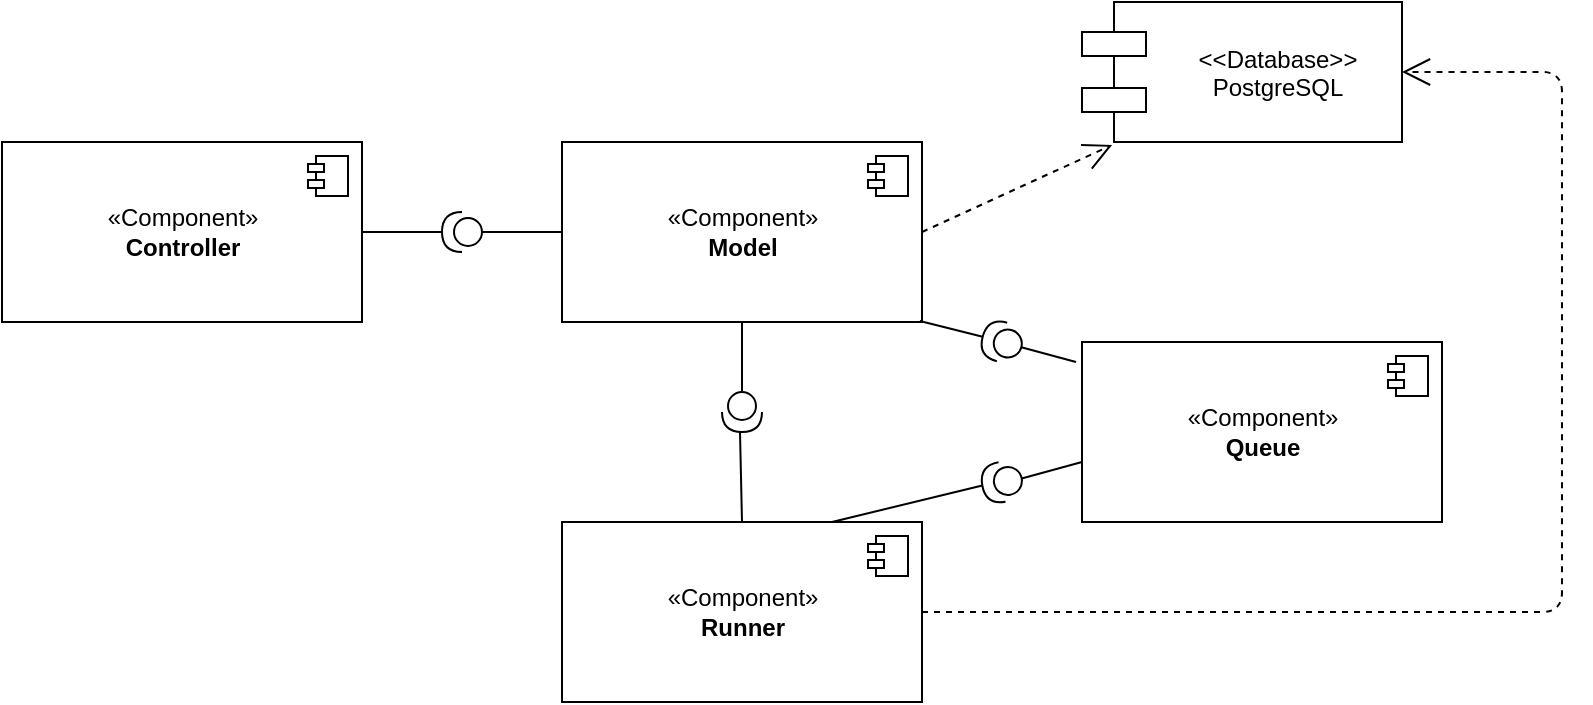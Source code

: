 <mxfile version="12.1.3" pages="1"><diagram id="NdFvBrmsAu9STCTehean" name="Page-1"><mxGraphModel dx="1172" dy="561" grid="1" gridSize="10" guides="1" tooltips="1" connect="1" arrows="1" fold="1" page="1" pageScale="1" pageWidth="827" pageHeight="1169" math="0" shadow="0"><root><mxCell id="0"/><mxCell id="1" parent="0"/><mxCell id="dxWAAxCmgA5dK7Ky4blc-3" value="«Component»&lt;br&gt;&lt;b&gt;Controller&lt;/b&gt;" style="html=1;" vertex="1" parent="1"><mxGeometry x="20" y="130" width="180" height="90" as="geometry"/></mxCell><mxCell id="dxWAAxCmgA5dK7Ky4blc-4" value="" style="shape=component;jettyWidth=8;jettyHeight=4;" vertex="1" parent="dxWAAxCmgA5dK7Ky4blc-3"><mxGeometry x="1" width="20" height="20" relative="1" as="geometry"><mxPoint x="-27" y="7" as="offset"/></mxGeometry></mxCell><mxCell id="dxWAAxCmgA5dK7Ky4blc-5" value="«Component»&lt;br&gt;&lt;b&gt;Model&lt;/b&gt;" style="html=1;" vertex="1" parent="1"><mxGeometry x="300" y="130" width="180" height="90" as="geometry"/></mxCell><mxCell id="dxWAAxCmgA5dK7Ky4blc-6" value="" style="shape=component;jettyWidth=8;jettyHeight=4;" vertex="1" parent="dxWAAxCmgA5dK7Ky4blc-5"><mxGeometry x="1" width="20" height="20" relative="1" as="geometry"><mxPoint x="-27" y="7" as="offset"/></mxGeometry></mxCell><mxCell id="dxWAAxCmgA5dK7Ky4blc-7" value="&lt;&lt;Database&gt;&gt;&#10;PostgreSQL" style="shape=component;align=center;spacingLeft=36;fontColor=#000000;" vertex="1" parent="1"><mxGeometry x="560" y="60" width="160" height="70" as="geometry"/></mxCell><mxCell id="dxWAAxCmgA5dK7Ky4blc-8" value="«Component»&lt;br&gt;&lt;b&gt;Queue&lt;/b&gt;" style="html=1;" vertex="1" parent="1"><mxGeometry x="560" y="230" width="180" height="90" as="geometry"/></mxCell><mxCell id="dxWAAxCmgA5dK7Ky4blc-9" value="" style="shape=component;jettyWidth=8;jettyHeight=4;" vertex="1" parent="dxWAAxCmgA5dK7Ky4blc-8"><mxGeometry x="1" width="20" height="20" relative="1" as="geometry"><mxPoint x="-27" y="7" as="offset"/></mxGeometry></mxCell><mxCell id="dxWAAxCmgA5dK7Ky4blc-10" value="«Component»&lt;br&gt;&lt;b&gt;Runner&lt;/b&gt;" style="html=1;" vertex="1" parent="1"><mxGeometry x="300" y="320" width="180" height="90" as="geometry"/></mxCell><mxCell id="dxWAAxCmgA5dK7Ky4blc-11" value="" style="shape=component;jettyWidth=8;jettyHeight=4;" vertex="1" parent="dxWAAxCmgA5dK7Ky4blc-10"><mxGeometry x="1" width="20" height="20" relative="1" as="geometry"><mxPoint x="-27" y="7" as="offset"/></mxGeometry></mxCell><mxCell id="dxWAAxCmgA5dK7Ky4blc-12" value="" style="shape=providedRequiredInterface;html=1;verticalLabelPosition=bottom;fontColor=#000000;align=center;rotation=180;" vertex="1" parent="1"><mxGeometry x="240" y="165" width="20" height="20" as="geometry"/></mxCell><mxCell id="dxWAAxCmgA5dK7Ky4blc-17" value="" style="endArrow=none;html=1;fontColor=#000000;exitX=1;exitY=0.5;exitDx=0;exitDy=0;entryX=1;entryY=0.5;entryDx=0;entryDy=0;entryPerimeter=0;" edge="1" parent="1" source="dxWAAxCmgA5dK7Ky4blc-3" target="dxWAAxCmgA5dK7Ky4blc-12"><mxGeometry width="50" height="50" relative="1" as="geometry"><mxPoint x="20" y="480" as="sourcePoint"/><mxPoint x="70" y="430" as="targetPoint"/></mxGeometry></mxCell><mxCell id="dxWAAxCmgA5dK7Ky4blc-18" value="" style="endArrow=none;html=1;fontColor=#000000;exitX=0;exitY=0.5;exitDx=0;exitDy=0;entryX=0;entryY=0.5;entryDx=0;entryDy=0;exitPerimeter=0;" edge="1" parent="1" source="dxWAAxCmgA5dK7Ky4blc-12" target="dxWAAxCmgA5dK7Ky4blc-5"><mxGeometry width="50" height="50" relative="1" as="geometry"><mxPoint x="210" y="185" as="sourcePoint"/><mxPoint x="250" y="185" as="targetPoint"/></mxGeometry></mxCell><mxCell id="dxWAAxCmgA5dK7Ky4blc-19" value="" style="endArrow=open;endSize=12;dashed=1;html=1;fontColor=#000000;exitX=1;exitY=0.5;exitDx=0;exitDy=0;entryX=0.094;entryY=1.021;entryDx=0;entryDy=0;entryPerimeter=0;" edge="1" parent="1" source="dxWAAxCmgA5dK7Ky4blc-5" target="dxWAAxCmgA5dK7Ky4blc-7"><mxGeometry width="160" relative="1" as="geometry"><mxPoint x="20" y="430" as="sourcePoint"/><mxPoint x="180" y="430" as="targetPoint"/></mxGeometry></mxCell><mxCell id="dxWAAxCmgA5dK7Ky4blc-20" value="" style="endArrow=open;endSize=12;dashed=1;html=1;fontColor=#000000;exitX=1;exitY=0.5;exitDx=0;exitDy=0;entryX=1;entryY=0.5;entryDx=0;entryDy=0;" edge="1" parent="1" source="dxWAAxCmgA5dK7Ky4blc-10" target="dxWAAxCmgA5dK7Ky4blc-7"><mxGeometry width="160" relative="1" as="geometry"><mxPoint x="490" y="185" as="sourcePoint"/><mxPoint x="800" y="100" as="targetPoint"/><Array as="points"><mxPoint x="800" y="365"/><mxPoint x="800" y="95"/></Array></mxGeometry></mxCell><mxCell id="dxWAAxCmgA5dK7Ky4blc-22" value="" style="shape=providedRequiredInterface;html=1;verticalLabelPosition=bottom;fontColor=#000000;align=center;rotation=90;" vertex="1" parent="1"><mxGeometry x="380" y="255" width="20" height="20" as="geometry"/></mxCell><mxCell id="dxWAAxCmgA5dK7Ky4blc-23" value="" style="endArrow=none;html=1;fontColor=#000000;entryX=0.5;entryY=1;entryDx=0;entryDy=0;exitX=0;exitY=0.5;exitDx=0;exitDy=0;exitPerimeter=0;" edge="1" parent="1" source="dxWAAxCmgA5dK7Ky4blc-22" target="dxWAAxCmgA5dK7Ky4blc-5"><mxGeometry width="50" height="50" relative="1" as="geometry"><mxPoint x="20" y="480" as="sourcePoint"/><mxPoint x="70" y="430" as="targetPoint"/></mxGeometry></mxCell><mxCell id="dxWAAxCmgA5dK7Ky4blc-24" value="" style="endArrow=none;html=1;fontColor=#000000;entryX=0.5;entryY=1;entryDx=0;entryDy=0;exitX=0.5;exitY=0;exitDx=0;exitDy=0;" edge="1" parent="1" source="dxWAAxCmgA5dK7Ky4blc-10"><mxGeometry width="50" height="50" relative="1" as="geometry"><mxPoint x="389" y="310" as="sourcePoint"/><mxPoint x="389" y="275" as="targetPoint"/></mxGeometry></mxCell><mxCell id="dxWAAxCmgA5dK7Ky4blc-25" value="" style="shape=providedRequiredInterface;html=1;verticalLabelPosition=bottom;fontColor=#000000;align=center;rotation=-165;" vertex="1" parent="1"><mxGeometry x="510" y="220" width="20" height="20" as="geometry"/></mxCell><mxCell id="dxWAAxCmgA5dK7Ky4blc-26" value="" style="endArrow=none;html=1;fontColor=#000000;exitX=0.994;exitY=0.994;exitDx=0;exitDy=0;exitPerimeter=0;entryX=1;entryY=0.5;entryDx=0;entryDy=0;entryPerimeter=0;" edge="1" parent="1" source="dxWAAxCmgA5dK7Ky4blc-5" target="dxWAAxCmgA5dK7Ky4blc-25"><mxGeometry width="50" height="50" relative="1" as="geometry"><mxPoint x="20" y="480" as="sourcePoint"/><mxPoint x="70" y="430" as="targetPoint"/></mxGeometry></mxCell><mxCell id="dxWAAxCmgA5dK7Ky4blc-27" value="" style="endArrow=none;html=1;fontColor=#000000;exitX=0;exitY=0.5;exitDx=0;exitDy=0;exitPerimeter=0;" edge="1" parent="1" source="dxWAAxCmgA5dK7Ky4blc-25"><mxGeometry width="50" height="50" relative="1" as="geometry"><mxPoint x="20" y="480" as="sourcePoint"/><mxPoint x="557" y="240" as="targetPoint"/></mxGeometry></mxCell><mxCell id="dxWAAxCmgA5dK7Ky4blc-28" value="" style="shape=providedRequiredInterface;html=1;verticalLabelPosition=bottom;fontColor=#000000;align=center;rotation=170;" vertex="1" parent="1"><mxGeometry x="510" y="290" width="20" height="20" as="geometry"/></mxCell><mxCell id="dxWAAxCmgA5dK7Ky4blc-29" value="" style="endArrow=none;html=1;fontColor=#000000;exitX=0.75;exitY=0;exitDx=0;exitDy=0;entryX=1;entryY=0.5;entryDx=0;entryDy=0;entryPerimeter=0;" edge="1" parent="1" source="dxWAAxCmgA5dK7Ky4blc-10" target="dxWAAxCmgA5dK7Ky4blc-28"><mxGeometry width="50" height="50" relative="1" as="geometry"><mxPoint x="20" y="480" as="sourcePoint"/><mxPoint x="70" y="430" as="targetPoint"/></mxGeometry></mxCell><mxCell id="dxWAAxCmgA5dK7Ky4blc-30" value="" style="endArrow=none;html=1;fontColor=#000000;exitX=0;exitY=0.5;exitDx=0;exitDy=0;exitPerimeter=0;" edge="1" parent="1" source="dxWAAxCmgA5dK7Ky4blc-28"><mxGeometry width="50" height="50" relative="1" as="geometry"><mxPoint x="445" y="330" as="sourcePoint"/><mxPoint x="560" y="290" as="targetPoint"/></mxGeometry></mxCell></root></mxGraphModel></diagram></mxfile>